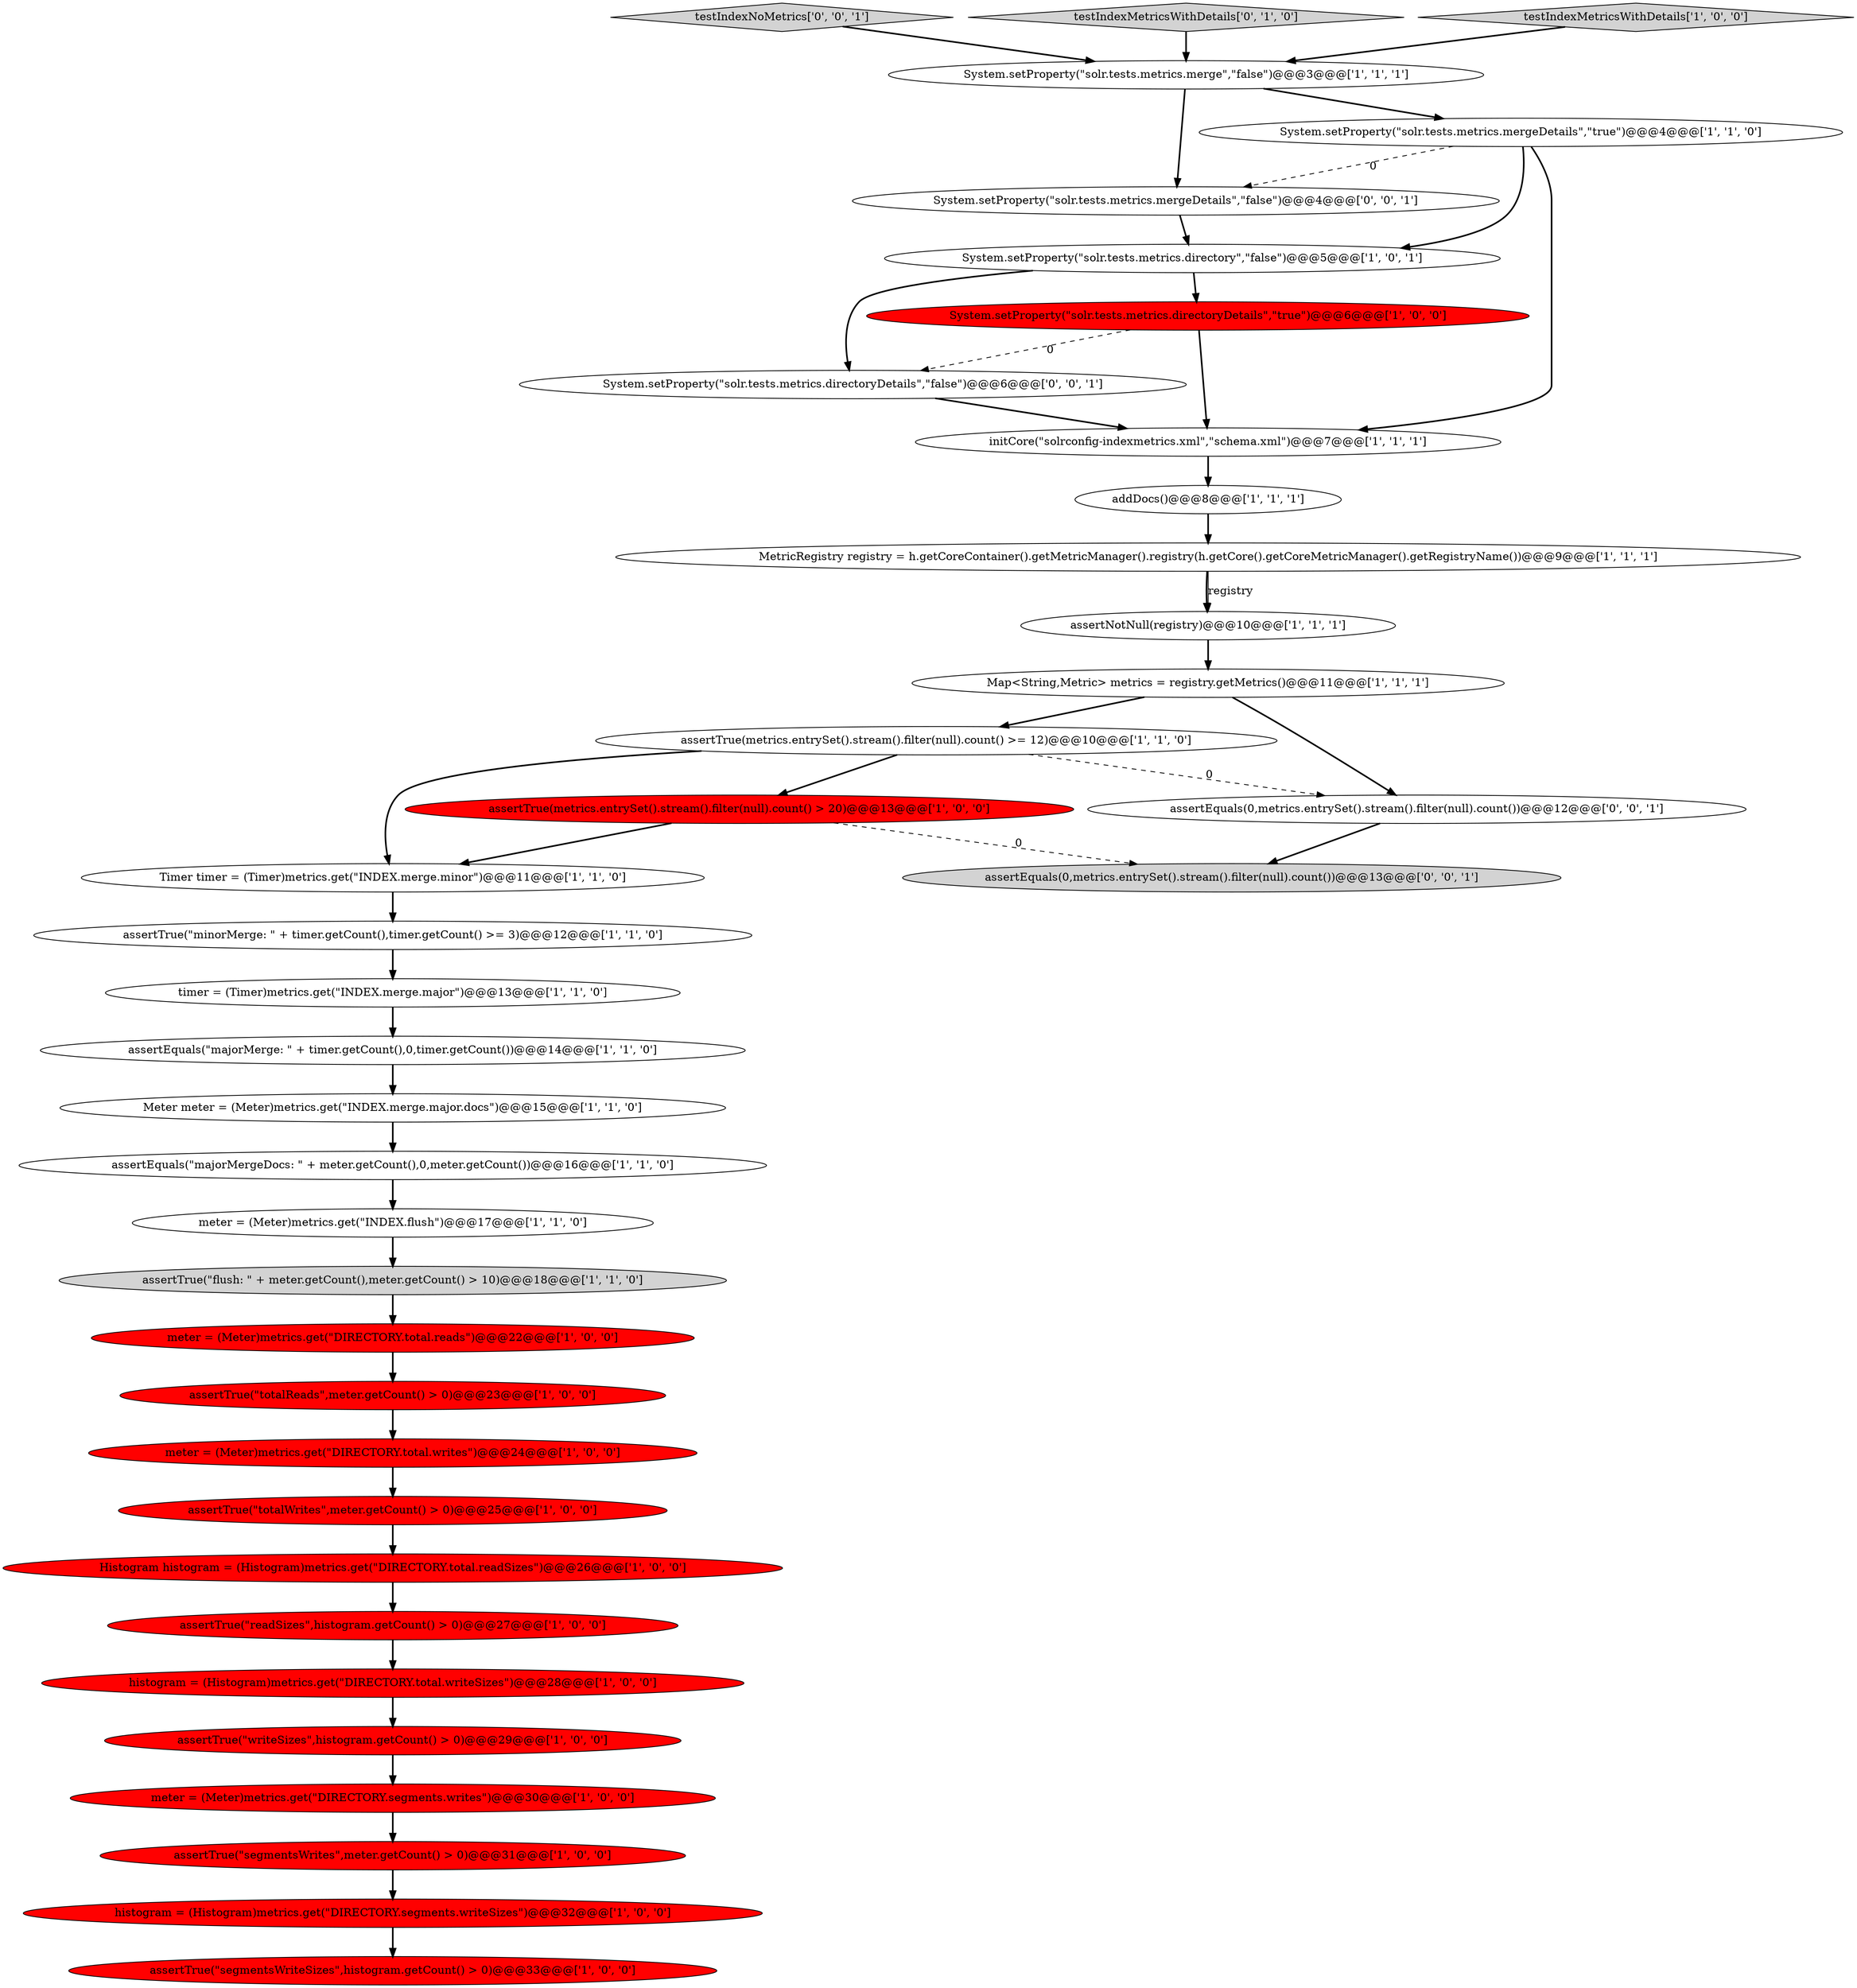 digraph {
20 [style = filled, label = "assertNotNull(registry)@@@10@@@['1', '1', '1']", fillcolor = white, shape = ellipse image = "AAA0AAABBB1BBB"];
2 [style = filled, label = "MetricRegistry registry = h.getCoreContainer().getMetricManager().registry(h.getCore().getCoreMetricManager().getRegistryName())@@@9@@@['1', '1', '1']", fillcolor = white, shape = ellipse image = "AAA0AAABBB1BBB"];
9 [style = filled, label = "assertTrue(\"totalWrites\",meter.getCount() > 0)@@@25@@@['1', '0', '0']", fillcolor = red, shape = ellipse image = "AAA1AAABBB1BBB"];
13 [style = filled, label = "timer = (Timer)metrics.get(\"INDEX.merge.major\")@@@13@@@['1', '1', '0']", fillcolor = white, shape = ellipse image = "AAA0AAABBB1BBB"];
6 [style = filled, label = "meter = (Meter)metrics.get(\"DIRECTORY.segments.writes\")@@@30@@@['1', '0', '0']", fillcolor = red, shape = ellipse image = "AAA1AAABBB1BBB"];
27 [style = filled, label = "Meter meter = (Meter)metrics.get(\"INDEX.merge.major.docs\")@@@15@@@['1', '1', '0']", fillcolor = white, shape = ellipse image = "AAA0AAABBB1BBB"];
14 [style = filled, label = "System.setProperty(\"solr.tests.metrics.directory\",\"false\")@@@5@@@['1', '0', '1']", fillcolor = white, shape = ellipse image = "AAA0AAABBB1BBB"];
31 [style = filled, label = "System.setProperty(\"solr.tests.metrics.merge\",\"false\")@@@3@@@['1', '1', '1']", fillcolor = white, shape = ellipse image = "AAA0AAABBB1BBB"];
22 [style = filled, label = "assertEquals(\"majorMergeDocs: \" + meter.getCount(),0,meter.getCount())@@@16@@@['1', '1', '0']", fillcolor = white, shape = ellipse image = "AAA0AAABBB1BBB"];
8 [style = filled, label = "assertTrue(\"writeSizes\",histogram.getCount() > 0)@@@29@@@['1', '0', '0']", fillcolor = red, shape = ellipse image = "AAA1AAABBB1BBB"];
26 [style = filled, label = "assertTrue(\"segmentsWrites\",meter.getCount() > 0)@@@31@@@['1', '0', '0']", fillcolor = red, shape = ellipse image = "AAA1AAABBB1BBB"];
36 [style = filled, label = "System.setProperty(\"solr.tests.metrics.mergeDetails\",\"false\")@@@4@@@['0', '0', '1']", fillcolor = white, shape = ellipse image = "AAA0AAABBB3BBB"];
18 [style = filled, label = "assertTrue(\"segmentsWriteSizes\",histogram.getCount() > 0)@@@33@@@['1', '0', '0']", fillcolor = red, shape = ellipse image = "AAA1AAABBB1BBB"];
23 [style = filled, label = "assertEquals(\"majorMerge: \" + timer.getCount(),0,timer.getCount())@@@14@@@['1', '1', '0']", fillcolor = white, shape = ellipse image = "AAA0AAABBB1BBB"];
25 [style = filled, label = "assertTrue(\"minorMerge: \" + timer.getCount(),timer.getCount() >= 3)@@@12@@@['1', '1', '0']", fillcolor = white, shape = ellipse image = "AAA0AAABBB1BBB"];
29 [style = filled, label = "Histogram histogram = (Histogram)metrics.get(\"DIRECTORY.total.readSizes\")@@@26@@@['1', '0', '0']", fillcolor = red, shape = ellipse image = "AAA1AAABBB1BBB"];
5 [style = filled, label = "meter = (Meter)metrics.get(\"DIRECTORY.total.writes\")@@@24@@@['1', '0', '0']", fillcolor = red, shape = ellipse image = "AAA1AAABBB1BBB"];
10 [style = filled, label = "histogram = (Histogram)metrics.get(\"DIRECTORY.total.writeSizes\")@@@28@@@['1', '0', '0']", fillcolor = red, shape = ellipse image = "AAA1AAABBB1BBB"];
0 [style = filled, label = "meter = (Meter)metrics.get(\"DIRECTORY.total.reads\")@@@22@@@['1', '0', '0']", fillcolor = red, shape = ellipse image = "AAA1AAABBB1BBB"];
1 [style = filled, label = "histogram = (Histogram)metrics.get(\"DIRECTORY.segments.writeSizes\")@@@32@@@['1', '0', '0']", fillcolor = red, shape = ellipse image = "AAA1AAABBB1BBB"];
3 [style = filled, label = "assertTrue(\"readSizes\",histogram.getCount() > 0)@@@27@@@['1', '0', '0']", fillcolor = red, shape = ellipse image = "AAA1AAABBB1BBB"];
33 [style = filled, label = "System.setProperty(\"solr.tests.metrics.directoryDetails\",\"false\")@@@6@@@['0', '0', '1']", fillcolor = white, shape = ellipse image = "AAA0AAABBB3BBB"];
24 [style = filled, label = "addDocs()@@@8@@@['1', '1', '1']", fillcolor = white, shape = ellipse image = "AAA0AAABBB1BBB"];
34 [style = filled, label = "assertEquals(0,metrics.entrySet().stream().filter(null).count())@@@13@@@['0', '0', '1']", fillcolor = lightgray, shape = ellipse image = "AAA0AAABBB3BBB"];
35 [style = filled, label = "testIndexNoMetrics['0', '0', '1']", fillcolor = lightgray, shape = diamond image = "AAA0AAABBB3BBB"];
7 [style = filled, label = "assertTrue(\"totalReads\",meter.getCount() > 0)@@@23@@@['1', '0', '0']", fillcolor = red, shape = ellipse image = "AAA1AAABBB1BBB"];
30 [style = filled, label = "initCore(\"solrconfig-indexmetrics.xml\",\"schema.xml\")@@@7@@@['1', '1', '1']", fillcolor = white, shape = ellipse image = "AAA0AAABBB1BBB"];
17 [style = filled, label = "Map<String,Metric> metrics = registry.getMetrics()@@@11@@@['1', '1', '1']", fillcolor = white, shape = ellipse image = "AAA0AAABBB1BBB"];
11 [style = filled, label = "assertTrue(\"flush: \" + meter.getCount(),meter.getCount() > 10)@@@18@@@['1', '1', '0']", fillcolor = lightgray, shape = ellipse image = "AAA0AAABBB1BBB"];
19 [style = filled, label = "Timer timer = (Timer)metrics.get(\"INDEX.merge.minor\")@@@11@@@['1', '1', '0']", fillcolor = white, shape = ellipse image = "AAA0AAABBB1BBB"];
28 [style = filled, label = "assertTrue(metrics.entrySet().stream().filter(null).count() > 20)@@@13@@@['1', '0', '0']", fillcolor = red, shape = ellipse image = "AAA1AAABBB1BBB"];
4 [style = filled, label = "System.setProperty(\"solr.tests.metrics.mergeDetails\",\"true\")@@@4@@@['1', '1', '0']", fillcolor = white, shape = ellipse image = "AAA0AAABBB1BBB"];
12 [style = filled, label = "System.setProperty(\"solr.tests.metrics.directoryDetails\",\"true\")@@@6@@@['1', '0', '0']", fillcolor = red, shape = ellipse image = "AAA1AAABBB1BBB"];
21 [style = filled, label = "assertTrue(metrics.entrySet().stream().filter(null).count() >= 12)@@@10@@@['1', '1', '0']", fillcolor = white, shape = ellipse image = "AAA0AAABBB1BBB"];
15 [style = filled, label = "meter = (Meter)metrics.get(\"INDEX.flush\")@@@17@@@['1', '1', '0']", fillcolor = white, shape = ellipse image = "AAA0AAABBB1BBB"];
32 [style = filled, label = "testIndexMetricsWithDetails['0', '1', '0']", fillcolor = lightgray, shape = diamond image = "AAA0AAABBB2BBB"];
16 [style = filled, label = "testIndexMetricsWithDetails['1', '0', '0']", fillcolor = lightgray, shape = diamond image = "AAA0AAABBB1BBB"];
37 [style = filled, label = "assertEquals(0,metrics.entrySet().stream().filter(null).count())@@@12@@@['0', '0', '1']", fillcolor = white, shape = ellipse image = "AAA0AAABBB3BBB"];
35->31 [style = bold, label=""];
30->24 [style = bold, label=""];
4->14 [style = bold, label=""];
2->20 [style = bold, label=""];
20->17 [style = bold, label=""];
22->15 [style = bold, label=""];
6->26 [style = bold, label=""];
12->33 [style = dashed, label="0"];
24->2 [style = bold, label=""];
23->27 [style = bold, label=""];
5->9 [style = bold, label=""];
21->19 [style = bold, label=""];
25->13 [style = bold, label=""];
29->3 [style = bold, label=""];
26->1 [style = bold, label=""];
28->34 [style = dashed, label="0"];
31->4 [style = bold, label=""];
31->36 [style = bold, label=""];
12->30 [style = bold, label=""];
8->6 [style = bold, label=""];
1->18 [style = bold, label=""];
21->37 [style = dashed, label="0"];
17->37 [style = bold, label=""];
36->14 [style = bold, label=""];
27->22 [style = bold, label=""];
14->33 [style = bold, label=""];
19->25 [style = bold, label=""];
21->28 [style = bold, label=""];
0->7 [style = bold, label=""];
3->10 [style = bold, label=""];
2->20 [style = solid, label="registry"];
7->5 [style = bold, label=""];
11->0 [style = bold, label=""];
15->11 [style = bold, label=""];
10->8 [style = bold, label=""];
4->30 [style = bold, label=""];
4->36 [style = dashed, label="0"];
16->31 [style = bold, label=""];
37->34 [style = bold, label=""];
14->12 [style = bold, label=""];
28->19 [style = bold, label=""];
13->23 [style = bold, label=""];
33->30 [style = bold, label=""];
9->29 [style = bold, label=""];
17->21 [style = bold, label=""];
32->31 [style = bold, label=""];
}

